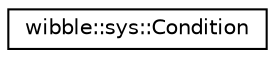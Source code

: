 digraph G
{
  edge [fontname="Helvetica",fontsize="10",labelfontname="Helvetica",labelfontsize="10"];
  node [fontname="Helvetica",fontsize="10",shape=record];
  rankdir="LR";
  Node1 [label="wibble::sys::Condition",height=0.2,width=0.4,color="black", fillcolor="white", style="filled",URL="$classwibble_1_1sys_1_1Condition.html"];
}

